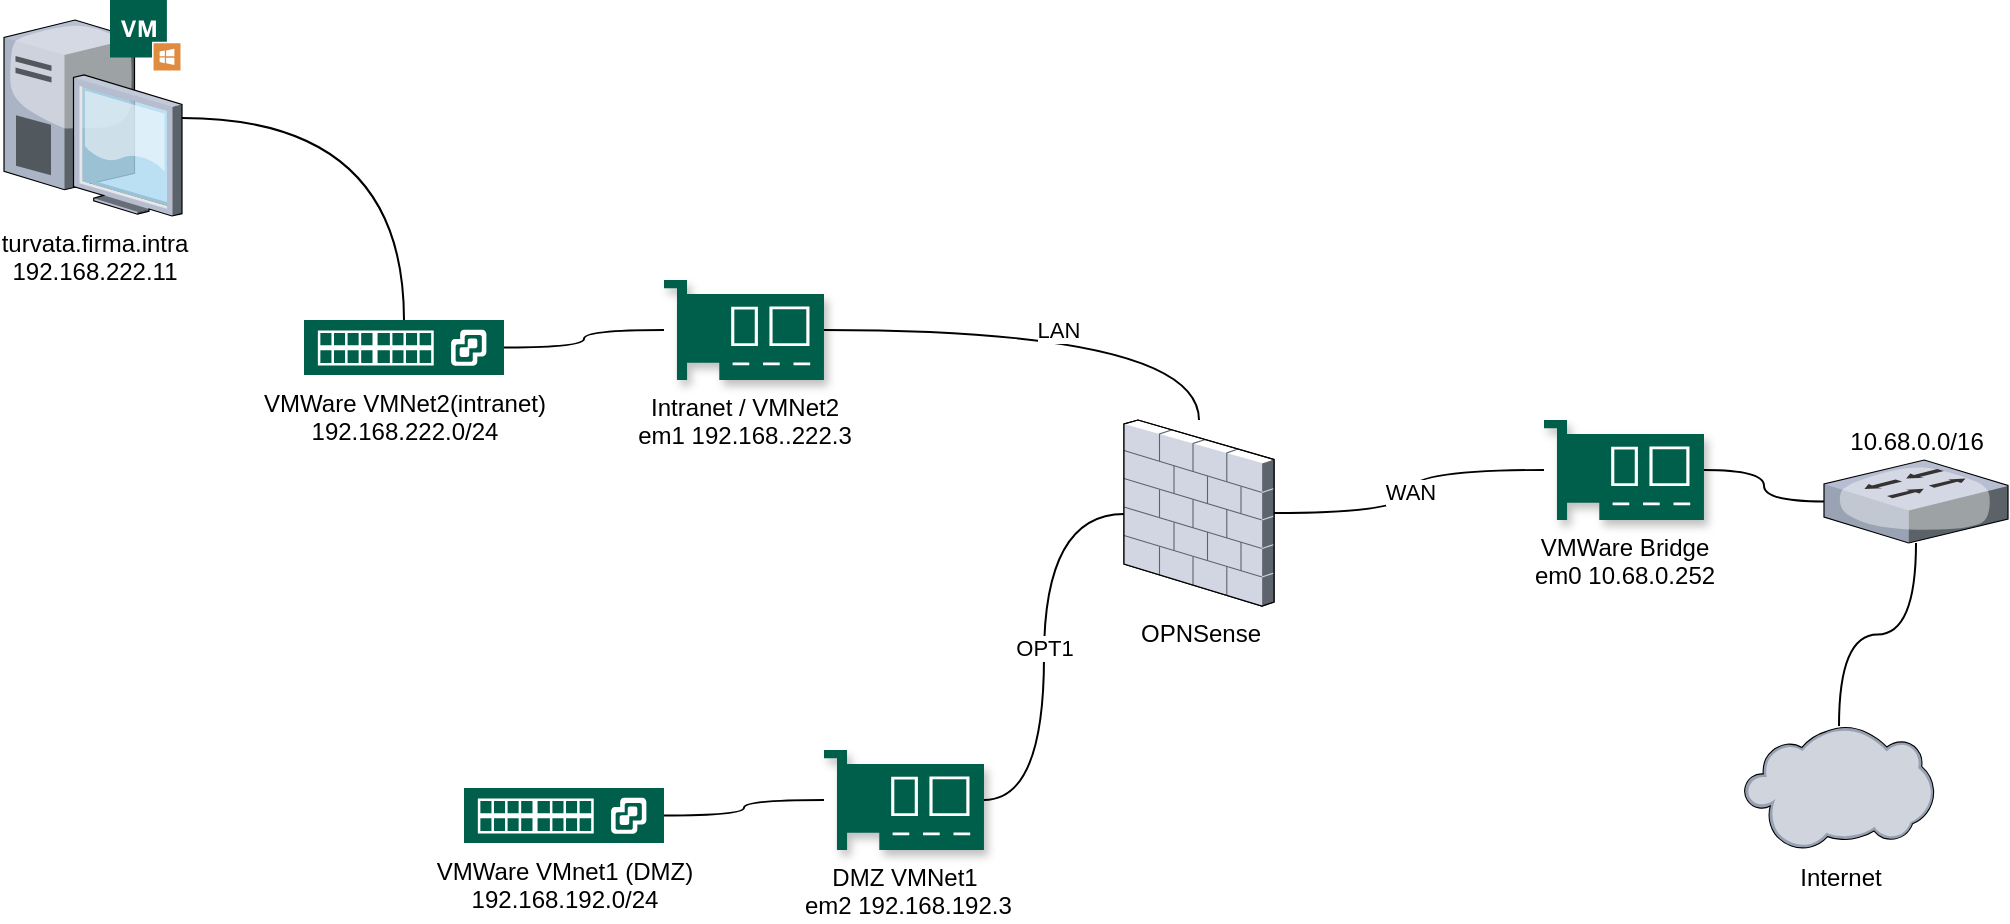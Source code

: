 <mxfile version="13.6.2" type="device"><diagram id="Tn3QYBWk4wz3n-tqb6T0" name="Page-1"><mxGraphModel dx="1125" dy="556" grid="1" gridSize="10" guides="1" tooltips="1" connect="1" arrows="1" fold="1" page="1" pageScale="1" pageWidth="1169" pageHeight="827" math="0" shadow="0"><root><mxCell id="0"/><mxCell id="1" parent="0"/><mxCell id="KzxGGDw5MglTHpT8bs8h-7" style="edgeStyle=orthogonalEdgeStyle;orthogonalLoop=1;jettySize=auto;html=1;curved=1;endArrow=none;endFill=0;" parent="1" source="KzxGGDw5MglTHpT8bs8h-1" target="KzxGGDw5MglTHpT8bs8h-5" edge="1"><mxGeometry relative="1" as="geometry"/></mxCell><mxCell id="KzxGGDw5MglTHpT8bs8h-14" value="WAN" style="edgeStyle=orthogonalEdgeStyle;curved=1;orthogonalLoop=1;jettySize=auto;html=1;endArrow=none;endFill=0;" parent="1" source="KzxGGDw5MglTHpT8bs8h-1" target="KzxGGDw5MglTHpT8bs8h-4" edge="1"><mxGeometry relative="1" as="geometry"/></mxCell><mxCell id="KzxGGDw5MglTHpT8bs8h-1" value="VMWare Bridge&lt;br&gt;em0 10.68.0.252" style="pointerEvents=1;shadow=1;dashed=0;html=1;fillColor=#005F4B;labelPosition=center;verticalLabelPosition=bottom;verticalAlign=top;align=center;outlineConnect=0;shape=mxgraph.veeam2.network_card;rounded=0;sketch=0;fontColor=#000000;strokeColor=#FFFFFF;" parent="1" vertex="1"><mxGeometry x="830" y="230" width="80" height="50" as="geometry"/></mxCell><mxCell id="KzxGGDw5MglTHpT8bs8h-13" value="LAN" style="edgeStyle=orthogonalEdgeStyle;curved=1;orthogonalLoop=1;jettySize=auto;html=1;endArrow=none;endFill=0;" parent="1" source="KzxGGDw5MglTHpT8bs8h-2" target="KzxGGDw5MglTHpT8bs8h-4" edge="1"><mxGeometry relative="1" as="geometry"/></mxCell><mxCell id="KzxGGDw5MglTHpT8bs8h-2" value="Intranet / VMNet2&lt;br&gt;em1 192.168..222.3" style="pointerEvents=1;shadow=1;dashed=0;html=1;fillColor=#005F4B;labelPosition=center;verticalLabelPosition=bottom;verticalAlign=top;align=center;outlineConnect=0;shape=mxgraph.veeam2.network_card;rounded=0;sketch=0;fontColor=#000000;strokeColor=#FFFFFF;" parent="1" vertex="1"><mxGeometry x="390" y="160" width="80" height="50" as="geometry"/></mxCell><mxCell id="KzxGGDw5MglTHpT8bs8h-15" value="OPT1" style="edgeStyle=orthogonalEdgeStyle;curved=1;orthogonalLoop=1;jettySize=auto;html=1;endArrow=none;endFill=0;" parent="1" source="KzxGGDw5MglTHpT8bs8h-3" target="KzxGGDw5MglTHpT8bs8h-4" edge="1"><mxGeometry relative="1" as="geometry"><Array as="points"><mxPoint x="580" y="420"/><mxPoint x="580" y="277"/></Array></mxGeometry></mxCell><mxCell id="KzxGGDw5MglTHpT8bs8h-3" value="DMZ VMNet1&lt;br&gt;&amp;nbsp;em2 192.168.192.3" style="pointerEvents=1;shadow=1;dashed=0;html=1;fillColor=#005F4B;labelPosition=center;verticalLabelPosition=bottom;verticalAlign=top;align=center;outlineConnect=0;shape=mxgraph.veeam2.network_card;rounded=0;sketch=0;fontColor=#000000;strokeColor=#FFFFFF;" parent="1" vertex="1"><mxGeometry x="470" y="395" width="80" height="50" as="geometry"/></mxCell><mxCell id="KzxGGDw5MglTHpT8bs8h-4" value="OPNSense" style="verticalLabelPosition=bottom;aspect=fixed;html=1;verticalAlign=top;strokeColor=none;align=center;outlineConnect=0;shape=mxgraph.citrix.firewall;" parent="1" vertex="1"><mxGeometry x="620" y="230" width="75" height="93" as="geometry"/></mxCell><mxCell id="KzxGGDw5MglTHpT8bs8h-8" style="edgeStyle=orthogonalEdgeStyle;curved=1;orthogonalLoop=1;jettySize=auto;html=1;endArrow=none;endFill=0;" parent="1" source="KzxGGDw5MglTHpT8bs8h-5" target="KzxGGDw5MglTHpT8bs8h-6" edge="1"><mxGeometry relative="1" as="geometry"/></mxCell><mxCell id="KzxGGDw5MglTHpT8bs8h-5" value="10.68.0.0/16" style="verticalLabelPosition=top;aspect=fixed;html=1;verticalAlign=bottom;strokeColor=none;align=center;outlineConnect=0;shape=mxgraph.citrix.switch;labelPosition=center;" parent="1" vertex="1"><mxGeometry x="970" y="250" width="92" height="41.5" as="geometry"/></mxCell><mxCell id="KzxGGDw5MglTHpT8bs8h-6" value="Internet" style="verticalLabelPosition=bottom;aspect=fixed;html=1;verticalAlign=top;strokeColor=none;align=center;outlineConnect=0;shape=mxgraph.citrix.cloud;" parent="1" vertex="1"><mxGeometry x="930" y="383" width="95" height="62" as="geometry"/></mxCell><mxCell id="KzxGGDw5MglTHpT8bs8h-11" style="edgeStyle=orthogonalEdgeStyle;curved=1;orthogonalLoop=1;jettySize=auto;html=1;endArrow=none;endFill=0;" parent="1" source="KzxGGDw5MglTHpT8bs8h-9" target="KzxGGDw5MglTHpT8bs8h-2" edge="1"><mxGeometry relative="1" as="geometry"/></mxCell><mxCell id="KzxGGDw5MglTHpT8bs8h-9" value="VMWare VMNet2(intranet)&lt;br&gt;192.168.222.0/24" style="pointerEvents=1;shadow=0;dashed=0;html=1;strokeColor=none;fillColor=#005F4B;labelPosition=center;verticalLabelPosition=bottom;verticalAlign=top;align=center;outlineConnect=0;shape=mxgraph.veeam2.vmware_vswitch;rounded=0;sketch=0;fontColor=#000000;aspect=fixed;" parent="1" vertex="1"><mxGeometry x="210" y="180" width="100" height="27.5" as="geometry"/></mxCell><mxCell id="KzxGGDw5MglTHpT8bs8h-12" style="edgeStyle=orthogonalEdgeStyle;curved=1;orthogonalLoop=1;jettySize=auto;html=1;endArrow=none;endFill=0;" parent="1" source="KzxGGDw5MglTHpT8bs8h-10" target="KzxGGDw5MglTHpT8bs8h-3" edge="1"><mxGeometry relative="1" as="geometry"/></mxCell><mxCell id="KzxGGDw5MglTHpT8bs8h-10" value="VMWare VMnet1 (DMZ)&lt;br&gt;192.168.192.0/24" style="pointerEvents=1;shadow=0;dashed=0;html=1;strokeColor=none;fillColor=#005F4B;labelPosition=center;verticalLabelPosition=bottom;verticalAlign=top;align=center;outlineConnect=0;shape=mxgraph.veeam2.vmware_vswitch;rounded=0;sketch=0;fontColor=#000000;aspect=fixed;" parent="1" vertex="1"><mxGeometry x="290" y="414" width="100" height="27.5" as="geometry"/></mxCell><mxCell id="KzxGGDw5MglTHpT8bs8h-16" value="" style="group" parent="1" vertex="1" connectable="0"><mxGeometry x="60" y="20" width="89" height="108" as="geometry"/></mxCell><object label="turvata.firma.intra&lt;br&gt;192.168.222.11" OS="Windows 10" id="KzxGGDw5MglTHpT8bs8h-17"><mxCell style="verticalLabelPosition=bottom;aspect=fixed;html=1;verticalAlign=top;strokeColor=none;align=center;outlineConnect=0;shape=mxgraph.citrix.desktop;" parent="KzxGGDw5MglTHpT8bs8h-16" vertex="1"><mxGeometry y="10" width="89" height="98" as="geometry"/></mxCell></object><mxCell id="KzxGGDw5MglTHpT8bs8h-18" value="" style="pointerEvents=1;shadow=0;dashed=0;html=1;strokeColor=none;fillColor=#005F4B;labelPosition=center;verticalLabelPosition=bottom;verticalAlign=top;align=center;outlineConnect=0;shape=mxgraph.veeam2.windows_vm;rounded=0;glass=1;" parent="KzxGGDw5MglTHpT8bs8h-16" vertex="1"><mxGeometry x="53" width="36" height="36" as="geometry"/></mxCell><mxCell id="KzxGGDw5MglTHpT8bs8h-19" style="edgeStyle=orthogonalEdgeStyle;curved=1;orthogonalLoop=1;jettySize=auto;html=1;endArrow=none;endFill=0;" parent="1" source="KzxGGDw5MglTHpT8bs8h-17" target="KzxGGDw5MglTHpT8bs8h-9" edge="1"><mxGeometry relative="1" as="geometry"/></mxCell></root></mxGraphModel></diagram></mxfile>